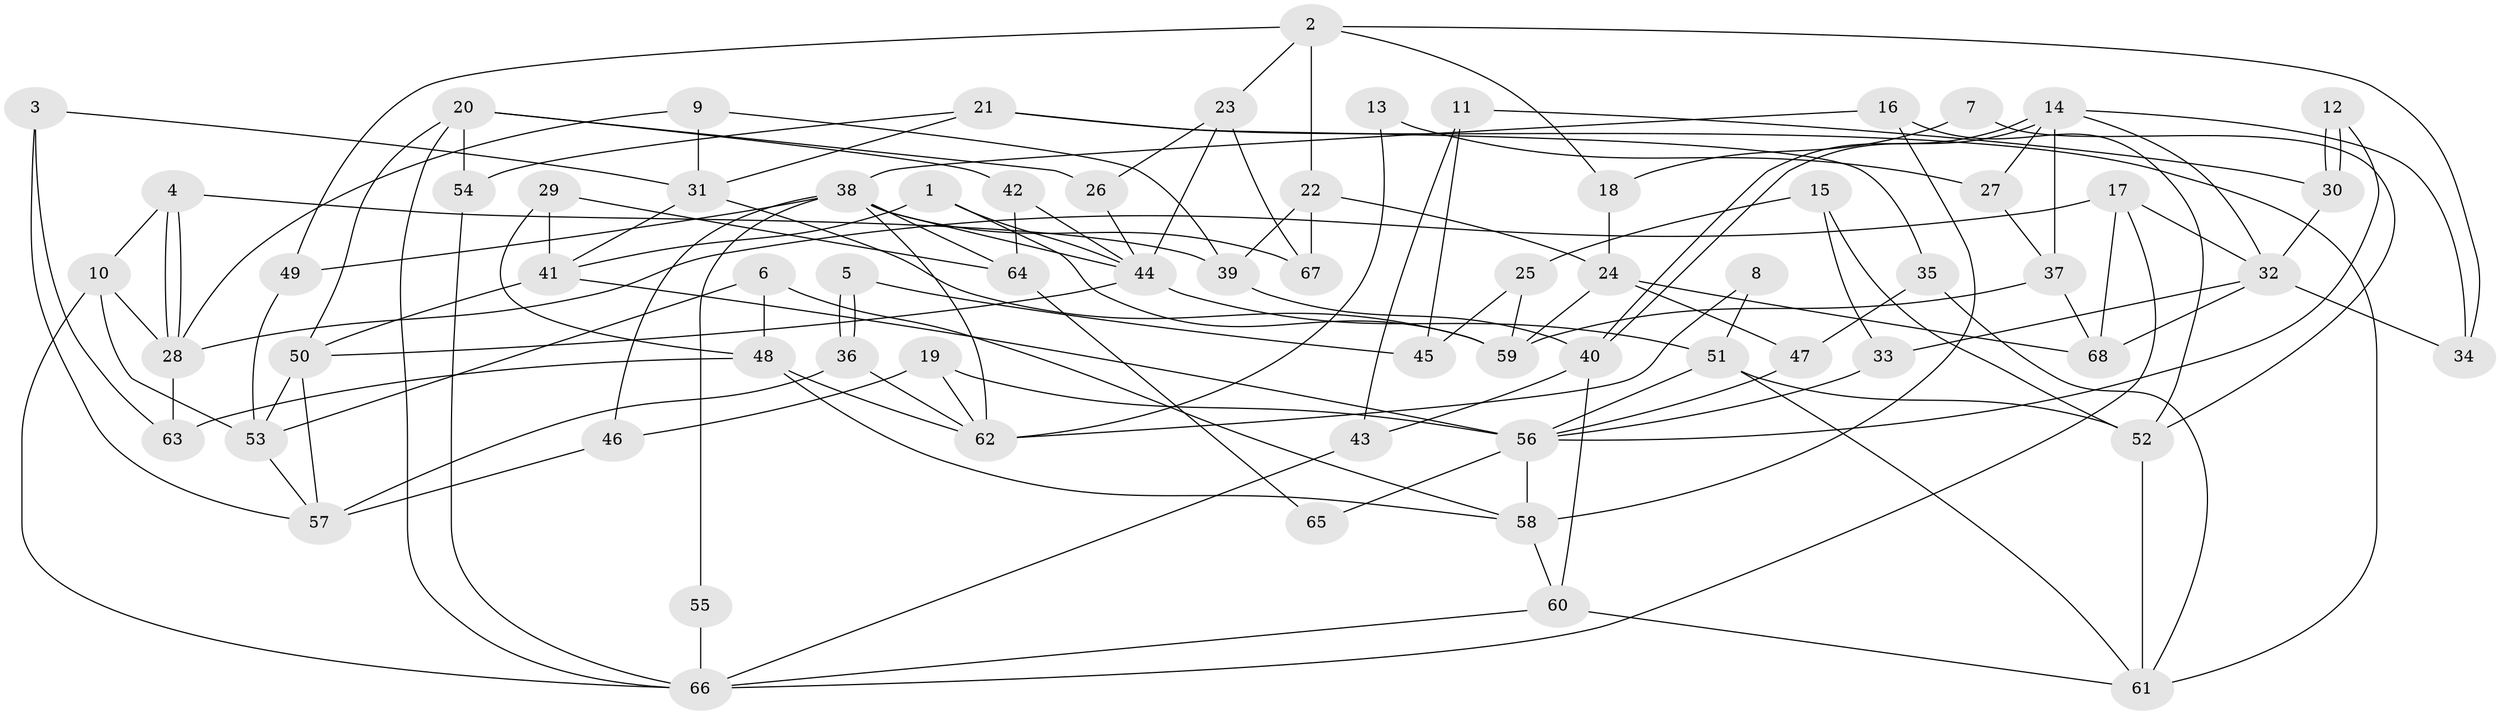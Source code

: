// coarse degree distribution, {5: 0.175, 3: 0.375, 2: 0.075, 7: 0.05, 4: 0.25, 14: 0.025, 8: 0.025, 6: 0.025}
// Generated by graph-tools (version 1.1) at 2025/52/03/04/25 21:52:19]
// undirected, 68 vertices, 136 edges
graph export_dot {
graph [start="1"]
  node [color=gray90,style=filled];
  1;
  2;
  3;
  4;
  5;
  6;
  7;
  8;
  9;
  10;
  11;
  12;
  13;
  14;
  15;
  16;
  17;
  18;
  19;
  20;
  21;
  22;
  23;
  24;
  25;
  26;
  27;
  28;
  29;
  30;
  31;
  32;
  33;
  34;
  35;
  36;
  37;
  38;
  39;
  40;
  41;
  42;
  43;
  44;
  45;
  46;
  47;
  48;
  49;
  50;
  51;
  52;
  53;
  54;
  55;
  56;
  57;
  58;
  59;
  60;
  61;
  62;
  63;
  64;
  65;
  66;
  67;
  68;
  1 -- 44;
  1 -- 41;
  1 -- 59;
  2 -- 23;
  2 -- 22;
  2 -- 18;
  2 -- 34;
  2 -- 49;
  3 -- 57;
  3 -- 31;
  3 -- 63;
  4 -- 10;
  4 -- 28;
  4 -- 28;
  4 -- 39;
  5 -- 36;
  5 -- 36;
  5 -- 45;
  6 -- 53;
  6 -- 58;
  6 -- 48;
  7 -- 52;
  7 -- 18;
  8 -- 62;
  8 -- 51;
  9 -- 39;
  9 -- 28;
  9 -- 31;
  10 -- 53;
  10 -- 66;
  10 -- 28;
  11 -- 43;
  11 -- 30;
  11 -- 45;
  12 -- 30;
  12 -- 30;
  12 -- 56;
  13 -- 27;
  13 -- 62;
  14 -- 32;
  14 -- 40;
  14 -- 40;
  14 -- 27;
  14 -- 34;
  14 -- 37;
  15 -- 52;
  15 -- 33;
  15 -- 25;
  16 -- 58;
  16 -- 38;
  16 -- 52;
  17 -- 28;
  17 -- 32;
  17 -- 66;
  17 -- 68;
  18 -- 24;
  19 -- 46;
  19 -- 56;
  19 -- 62;
  20 -- 26;
  20 -- 66;
  20 -- 42;
  20 -- 50;
  20 -- 54;
  21 -- 31;
  21 -- 54;
  21 -- 35;
  21 -- 61;
  22 -- 24;
  22 -- 39;
  22 -- 67;
  23 -- 67;
  23 -- 44;
  23 -- 26;
  24 -- 68;
  24 -- 59;
  24 -- 47;
  25 -- 59;
  25 -- 45;
  26 -- 44;
  27 -- 37;
  28 -- 63;
  29 -- 48;
  29 -- 64;
  29 -- 41;
  30 -- 32;
  31 -- 41;
  31 -- 59;
  32 -- 68;
  32 -- 34;
  32 -- 33;
  33 -- 56;
  35 -- 47;
  35 -- 61;
  36 -- 62;
  36 -- 57;
  37 -- 59;
  37 -- 68;
  38 -- 44;
  38 -- 62;
  38 -- 46;
  38 -- 49;
  38 -- 55;
  38 -- 64;
  38 -- 67;
  39 -- 40;
  40 -- 60;
  40 -- 43;
  41 -- 50;
  41 -- 56;
  42 -- 44;
  42 -- 64;
  43 -- 66;
  44 -- 50;
  44 -- 51;
  46 -- 57;
  47 -- 56;
  48 -- 63;
  48 -- 58;
  48 -- 62;
  49 -- 53;
  50 -- 53;
  50 -- 57;
  51 -- 52;
  51 -- 61;
  51 -- 56;
  52 -- 61;
  53 -- 57;
  54 -- 66;
  55 -- 66;
  56 -- 58;
  56 -- 65;
  58 -- 60;
  60 -- 61;
  60 -- 66;
  64 -- 65;
}
